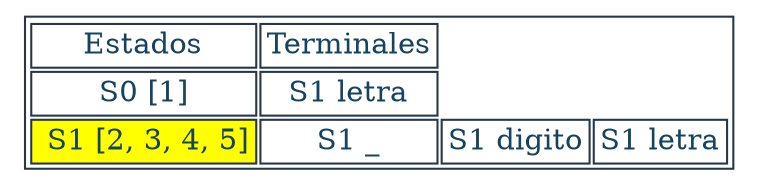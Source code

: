 digraph T {
aHtmlTable [
   shape=plaintext
   color="#283747" fontcolor="#154360" label=<

   <table border='1' cellborder='1'>
   <tr>
      <td>Estados</td>
      <td>Terminales</td>
   </tr><tr><td>S0 [1]</td><td>S1 letra</td></tr><tr><td bgcolor="yellow"> S1 [2, 3, 4, 5]</td><td>S1 _</td><td>S1 digito</td><td>S1 letra</td></tr></table>

   >]; 

}